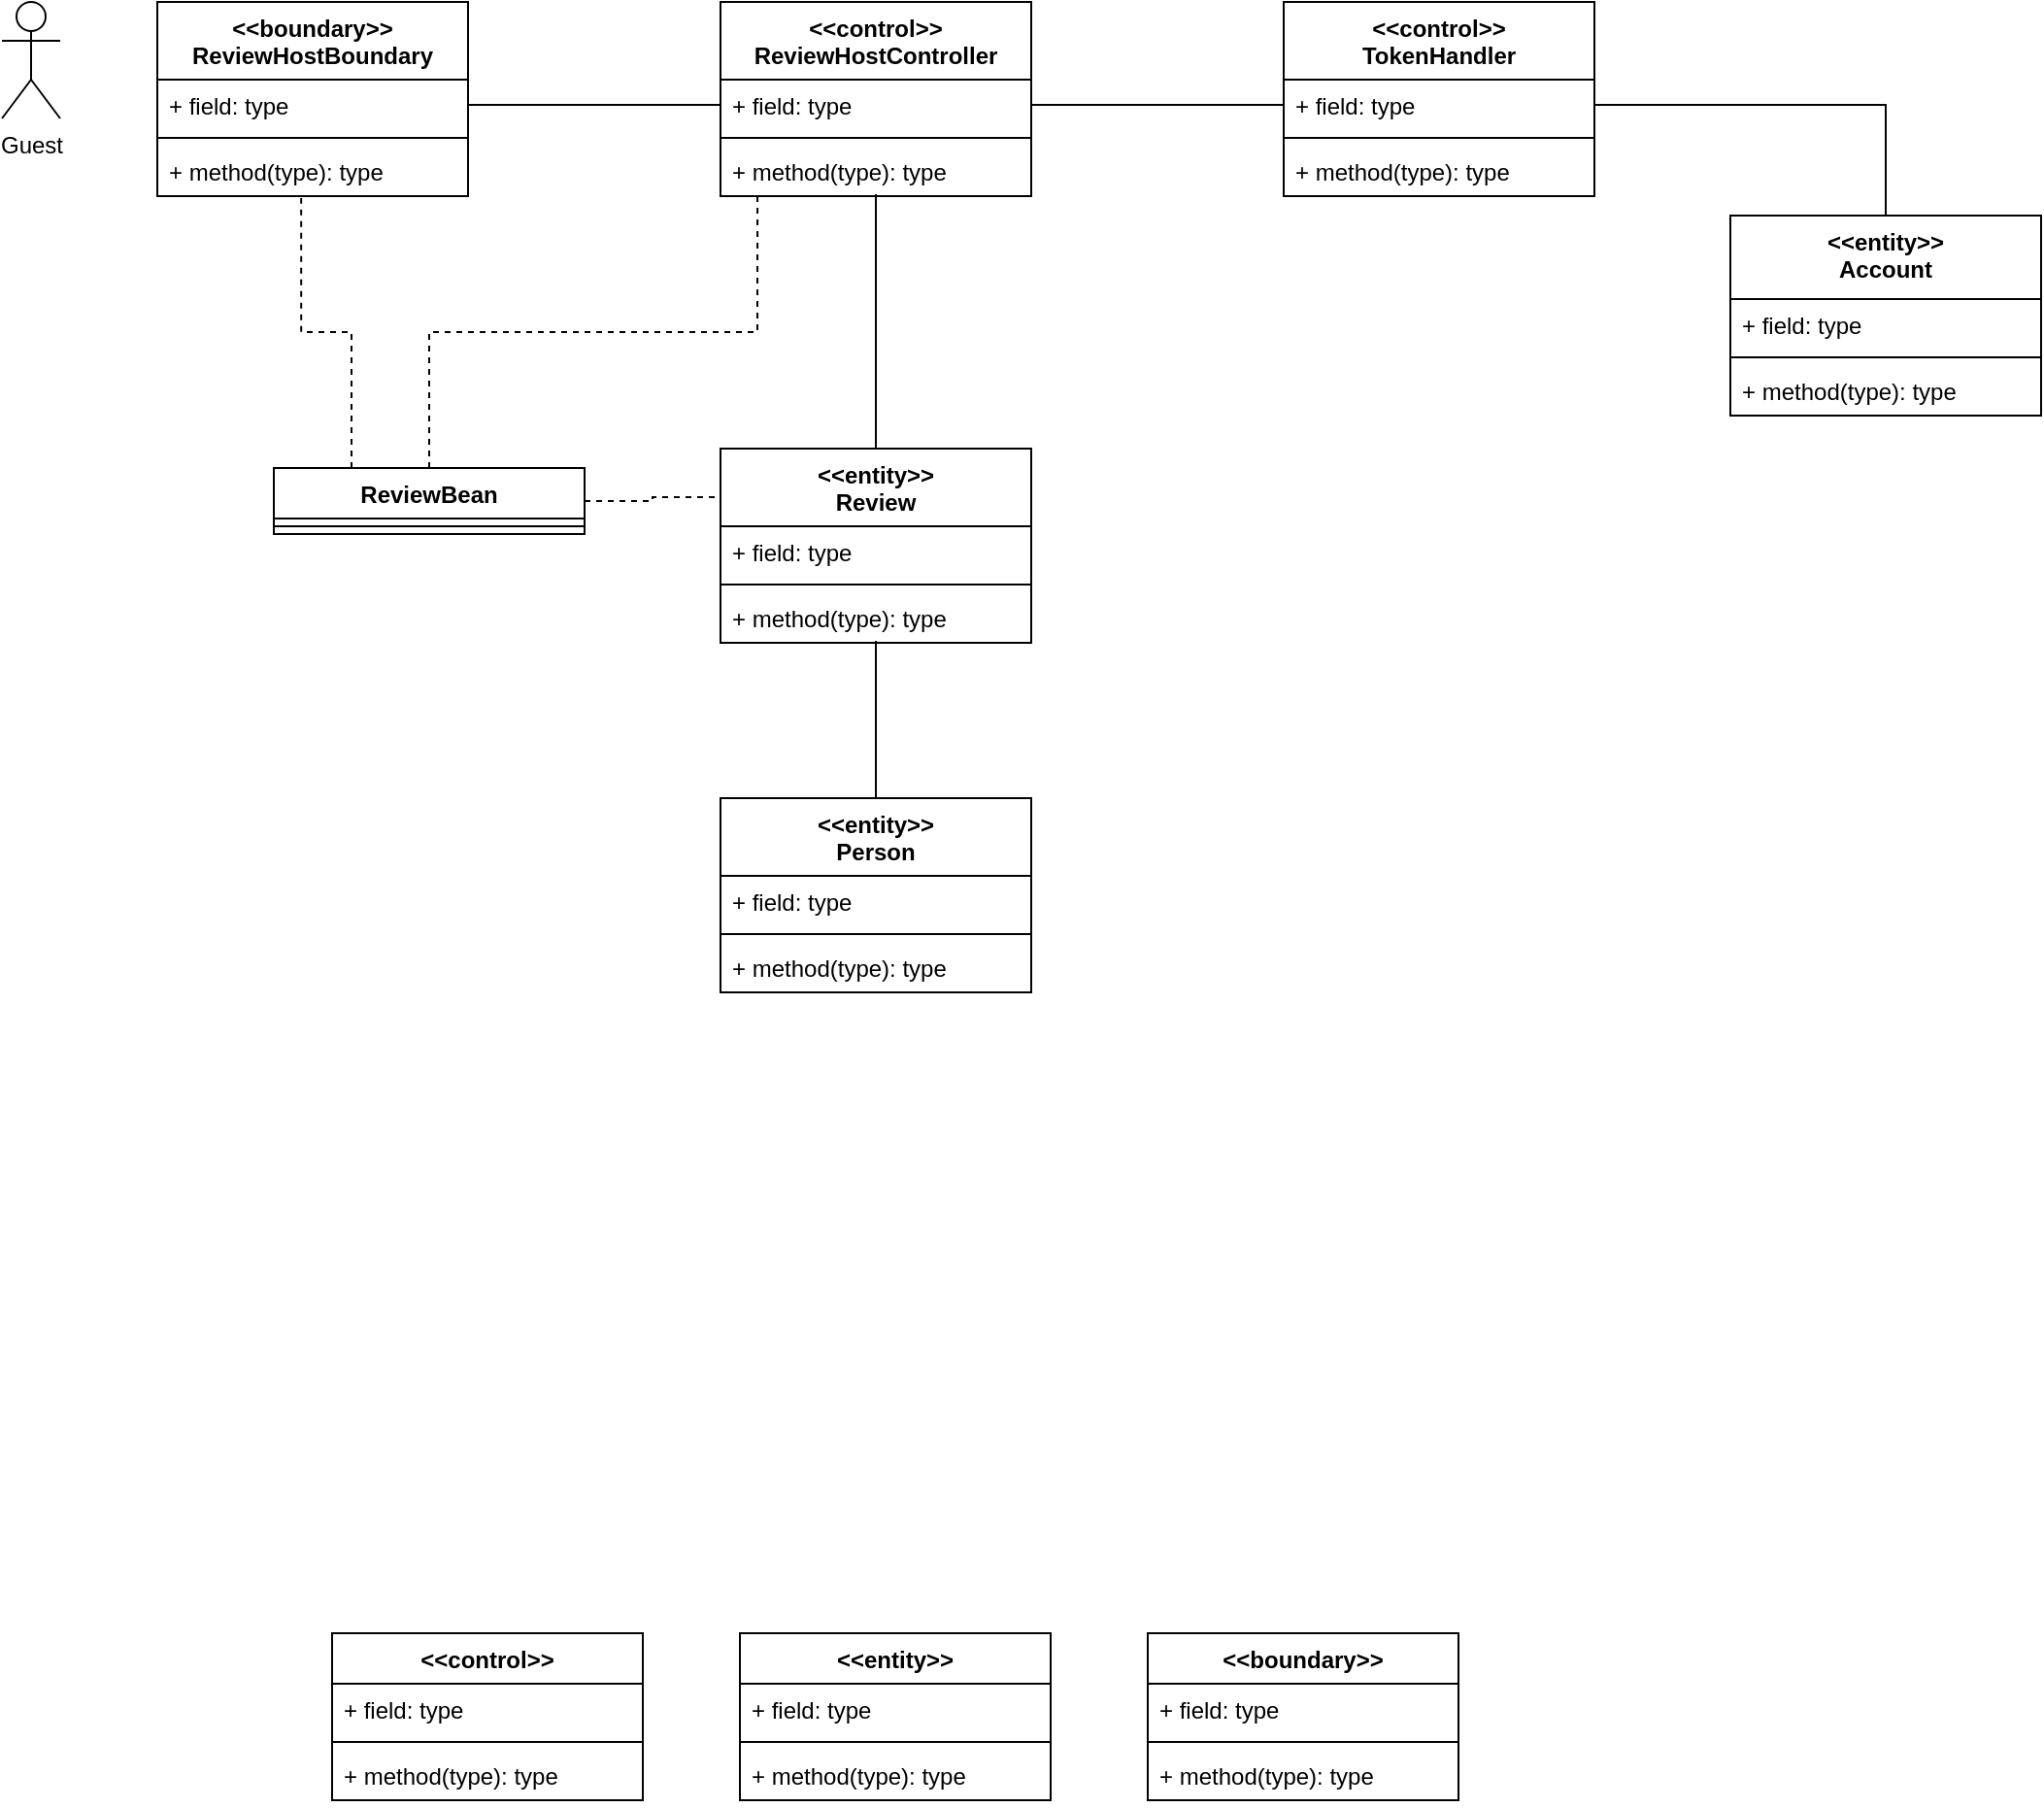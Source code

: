 <mxfile version="13.11.0" type="github">
  <diagram id="09jijmmeEL49xiMSb2o-" name="Page-1">
    <mxGraphModel dx="1422" dy="762" grid="1" gridSize="10" guides="1" tooltips="1" connect="1" arrows="1" fold="1" page="1" pageScale="1" pageWidth="1169" pageHeight="827" math="0" shadow="0">
      <root>
        <mxCell id="0" />
        <mxCell id="1" parent="0" />
        <mxCell id="6y5-j5oU-ejzdj9n5piP-1" value="&lt;&lt;control&gt;&gt;" style="swimlane;fontStyle=1;align=center;verticalAlign=top;childLayout=stackLayout;horizontal=1;startSize=26;horizontalStack=0;resizeParent=1;resizeParentMax=0;resizeLast=0;collapsible=1;marginBottom=0;" parent="1" vertex="1">
          <mxGeometry x="200" y="890" width="160" height="86" as="geometry" />
        </mxCell>
        <mxCell id="6y5-j5oU-ejzdj9n5piP-2" value="+ field: type" style="text;strokeColor=none;fillColor=none;align=left;verticalAlign=top;spacingLeft=4;spacingRight=4;overflow=hidden;rotatable=0;points=[[0,0.5],[1,0.5]];portConstraint=eastwest;" parent="6y5-j5oU-ejzdj9n5piP-1" vertex="1">
          <mxGeometry y="26" width="160" height="26" as="geometry" />
        </mxCell>
        <mxCell id="6y5-j5oU-ejzdj9n5piP-3" value="" style="line;strokeWidth=1;fillColor=none;align=left;verticalAlign=middle;spacingTop=-1;spacingLeft=3;spacingRight=3;rotatable=0;labelPosition=right;points=[];portConstraint=eastwest;" parent="6y5-j5oU-ejzdj9n5piP-1" vertex="1">
          <mxGeometry y="52" width="160" height="8" as="geometry" />
        </mxCell>
        <mxCell id="6y5-j5oU-ejzdj9n5piP-4" value="+ method(type): type" style="text;strokeColor=none;fillColor=none;align=left;verticalAlign=top;spacingLeft=4;spacingRight=4;overflow=hidden;rotatable=0;points=[[0,0.5],[1,0.5]];portConstraint=eastwest;" parent="6y5-j5oU-ejzdj9n5piP-1" vertex="1">
          <mxGeometry y="60" width="160" height="26" as="geometry" />
        </mxCell>
        <mxCell id="6y5-j5oU-ejzdj9n5piP-5" value="&lt;&lt;entity&gt;&gt;" style="swimlane;fontStyle=1;align=center;verticalAlign=top;childLayout=stackLayout;horizontal=1;startSize=26;horizontalStack=0;resizeParent=1;resizeParentMax=0;resizeLast=0;collapsible=1;marginBottom=0;" parent="1" vertex="1">
          <mxGeometry x="410" y="890" width="160" height="86" as="geometry" />
        </mxCell>
        <mxCell id="6y5-j5oU-ejzdj9n5piP-6" value="+ field: type" style="text;strokeColor=none;fillColor=none;align=left;verticalAlign=top;spacingLeft=4;spacingRight=4;overflow=hidden;rotatable=0;points=[[0,0.5],[1,0.5]];portConstraint=eastwest;" parent="6y5-j5oU-ejzdj9n5piP-5" vertex="1">
          <mxGeometry y="26" width="160" height="26" as="geometry" />
        </mxCell>
        <mxCell id="6y5-j5oU-ejzdj9n5piP-7" value="" style="line;strokeWidth=1;fillColor=none;align=left;verticalAlign=middle;spacingTop=-1;spacingLeft=3;spacingRight=3;rotatable=0;labelPosition=right;points=[];portConstraint=eastwest;" parent="6y5-j5oU-ejzdj9n5piP-5" vertex="1">
          <mxGeometry y="52" width="160" height="8" as="geometry" />
        </mxCell>
        <mxCell id="6y5-j5oU-ejzdj9n5piP-8" value="+ method(type): type" style="text;strokeColor=none;fillColor=none;align=left;verticalAlign=top;spacingLeft=4;spacingRight=4;overflow=hidden;rotatable=0;points=[[0,0.5],[1,0.5]];portConstraint=eastwest;" parent="6y5-j5oU-ejzdj9n5piP-5" vertex="1">
          <mxGeometry y="60" width="160" height="26" as="geometry" />
        </mxCell>
        <mxCell id="6y5-j5oU-ejzdj9n5piP-9" value="&lt;&lt;boundary&gt;&gt;" style="swimlane;fontStyle=1;align=center;verticalAlign=top;childLayout=stackLayout;horizontal=1;startSize=26;horizontalStack=0;resizeParent=1;resizeParentMax=0;resizeLast=0;collapsible=1;marginBottom=0;" parent="1" vertex="1">
          <mxGeometry x="620" y="890" width="160" height="86" as="geometry" />
        </mxCell>
        <mxCell id="6y5-j5oU-ejzdj9n5piP-10" value="+ field: type" style="text;strokeColor=none;fillColor=none;align=left;verticalAlign=top;spacingLeft=4;spacingRight=4;overflow=hidden;rotatable=0;points=[[0,0.5],[1,0.5]];portConstraint=eastwest;" parent="6y5-j5oU-ejzdj9n5piP-9" vertex="1">
          <mxGeometry y="26" width="160" height="26" as="geometry" />
        </mxCell>
        <mxCell id="6y5-j5oU-ejzdj9n5piP-11" value="" style="line;strokeWidth=1;fillColor=none;align=left;verticalAlign=middle;spacingTop=-1;spacingLeft=3;spacingRight=3;rotatable=0;labelPosition=right;points=[];portConstraint=eastwest;" parent="6y5-j5oU-ejzdj9n5piP-9" vertex="1">
          <mxGeometry y="52" width="160" height="8" as="geometry" />
        </mxCell>
        <mxCell id="6y5-j5oU-ejzdj9n5piP-12" value="+ method(type): type" style="text;strokeColor=none;fillColor=none;align=left;verticalAlign=top;spacingLeft=4;spacingRight=4;overflow=hidden;rotatable=0;points=[[0,0.5],[1,0.5]];portConstraint=eastwest;" parent="6y5-j5oU-ejzdj9n5piP-9" vertex="1">
          <mxGeometry y="60" width="160" height="26" as="geometry" />
        </mxCell>
        <mxCell id="DUrG6-pXYDQIY_fJw-mi-1" style="edgeStyle=orthogonalEdgeStyle;rounded=0;orthogonalLoop=1;jettySize=auto;html=1;exitX=0.5;exitY=0;exitDx=0;exitDy=0;entryX=0.119;entryY=1;entryDx=0;entryDy=0;entryPerimeter=0;dashed=1;endArrow=none;endFill=0;" edge="1" parent="1" source="DUrG6-pXYDQIY_fJw-mi-4" target="DUrG6-pXYDQIY_fJw-mi-14">
          <mxGeometry relative="1" as="geometry" />
        </mxCell>
        <mxCell id="DUrG6-pXYDQIY_fJw-mi-2" style="edgeStyle=orthogonalEdgeStyle;rounded=0;orthogonalLoop=1;jettySize=auto;html=1;exitX=0.25;exitY=0;exitDx=0;exitDy=0;entryX=0.463;entryY=1.038;entryDx=0;entryDy=0;entryPerimeter=0;dashed=1;endArrow=none;endFill=0;" edge="1" parent="1" source="DUrG6-pXYDQIY_fJw-mi-4" target="DUrG6-pXYDQIY_fJw-mi-10">
          <mxGeometry relative="1" as="geometry" />
        </mxCell>
        <mxCell id="DUrG6-pXYDQIY_fJw-mi-3" style="edgeStyle=orthogonalEdgeStyle;rounded=0;orthogonalLoop=1;jettySize=auto;html=1;exitX=1;exitY=0.5;exitDx=0;exitDy=0;entryX=0;entryY=0.25;entryDx=0;entryDy=0;dashed=1;endArrow=none;endFill=0;" edge="1" parent="1" source="DUrG6-pXYDQIY_fJw-mi-4" target="DUrG6-pXYDQIY_fJw-mi-16">
          <mxGeometry relative="1" as="geometry" />
        </mxCell>
        <mxCell id="DUrG6-pXYDQIY_fJw-mi-4" value="ReviewBean" style="swimlane;fontStyle=1;align=center;verticalAlign=top;childLayout=stackLayout;horizontal=1;startSize=26;horizontalStack=0;resizeParent=1;resizeParentMax=0;resizeLast=0;collapsible=1;marginBottom=0;" vertex="1" parent="1">
          <mxGeometry x="170" y="290" width="160" height="34" as="geometry" />
        </mxCell>
        <mxCell id="DUrG6-pXYDQIY_fJw-mi-5" value="" style="line;strokeWidth=1;fillColor=none;align=left;verticalAlign=middle;spacingTop=-1;spacingLeft=3;spacingRight=3;rotatable=0;labelPosition=right;points=[];portConstraint=eastwest;" vertex="1" parent="DUrG6-pXYDQIY_fJw-mi-4">
          <mxGeometry y="26" width="160" height="8" as="geometry" />
        </mxCell>
        <mxCell id="DUrG6-pXYDQIY_fJw-mi-6" value="Guest" style="shape=umlActor;verticalLabelPosition=bottom;verticalAlign=top;html=1;outlineConnect=0;" vertex="1" parent="1">
          <mxGeometry x="30" y="50" width="30" height="60" as="geometry" />
        </mxCell>
        <mxCell id="DUrG6-pXYDQIY_fJw-mi-7" value="&lt;&lt;boundary&gt;&gt;&#xa;ReviewHostBoundary" style="swimlane;fontStyle=1;align=center;verticalAlign=top;childLayout=stackLayout;horizontal=1;startSize=40;horizontalStack=0;resizeParent=1;resizeParentMax=0;resizeLast=0;collapsible=1;marginBottom=0;" vertex="1" parent="1">
          <mxGeometry x="110" y="50" width="160" height="100" as="geometry" />
        </mxCell>
        <mxCell id="DUrG6-pXYDQIY_fJw-mi-8" value="+ field: type" style="text;strokeColor=none;fillColor=none;align=left;verticalAlign=top;spacingLeft=4;spacingRight=4;overflow=hidden;rotatable=0;points=[[0,0.5],[1,0.5]];portConstraint=eastwest;" vertex="1" parent="DUrG6-pXYDQIY_fJw-mi-7">
          <mxGeometry y="40" width="160" height="26" as="geometry" />
        </mxCell>
        <mxCell id="DUrG6-pXYDQIY_fJw-mi-9" value="" style="line;strokeWidth=1;fillColor=none;align=left;verticalAlign=middle;spacingTop=-1;spacingLeft=3;spacingRight=3;rotatable=0;labelPosition=right;points=[];portConstraint=eastwest;" vertex="1" parent="DUrG6-pXYDQIY_fJw-mi-7">
          <mxGeometry y="66" width="160" height="8" as="geometry" />
        </mxCell>
        <mxCell id="DUrG6-pXYDQIY_fJw-mi-10" value="+ method(type): type" style="text;strokeColor=none;fillColor=none;align=left;verticalAlign=top;spacingLeft=4;spacingRight=4;overflow=hidden;rotatable=0;points=[[0,0.5],[1,0.5]];portConstraint=eastwest;" vertex="1" parent="DUrG6-pXYDQIY_fJw-mi-7">
          <mxGeometry y="74" width="160" height="26" as="geometry" />
        </mxCell>
        <mxCell id="DUrG6-pXYDQIY_fJw-mi-11" value="&lt;&lt;control&gt;&gt;&#xa;ReviewHostController" style="swimlane;fontStyle=1;align=center;verticalAlign=top;childLayout=stackLayout;horizontal=1;startSize=40;horizontalStack=0;resizeParent=1;resizeParentMax=0;resizeLast=0;collapsible=1;marginBottom=0;" vertex="1" parent="1">
          <mxGeometry x="400" y="50" width="160" height="100" as="geometry" />
        </mxCell>
        <mxCell id="DUrG6-pXYDQIY_fJw-mi-12" value="+ field: type" style="text;strokeColor=none;fillColor=none;align=left;verticalAlign=top;spacingLeft=4;spacingRight=4;overflow=hidden;rotatable=0;points=[[0,0.5],[1,0.5]];portConstraint=eastwest;" vertex="1" parent="DUrG6-pXYDQIY_fJw-mi-11">
          <mxGeometry y="40" width="160" height="26" as="geometry" />
        </mxCell>
        <mxCell id="DUrG6-pXYDQIY_fJw-mi-13" value="" style="line;strokeWidth=1;fillColor=none;align=left;verticalAlign=middle;spacingTop=-1;spacingLeft=3;spacingRight=3;rotatable=0;labelPosition=right;points=[];portConstraint=eastwest;" vertex="1" parent="DUrG6-pXYDQIY_fJw-mi-11">
          <mxGeometry y="66" width="160" height="8" as="geometry" />
        </mxCell>
        <mxCell id="DUrG6-pXYDQIY_fJw-mi-14" value="+ method(type): type" style="text;strokeColor=none;fillColor=none;align=left;verticalAlign=top;spacingLeft=4;spacingRight=4;overflow=hidden;rotatable=0;points=[[0,0.5],[1,0.5]];portConstraint=eastwest;" vertex="1" parent="DUrG6-pXYDQIY_fJw-mi-11">
          <mxGeometry y="74" width="160" height="26" as="geometry" />
        </mxCell>
        <mxCell id="DUrG6-pXYDQIY_fJw-mi-15" style="edgeStyle=orthogonalEdgeStyle;rounded=0;orthogonalLoop=1;jettySize=auto;html=1;entryX=0.5;entryY=0.962;entryDx=0;entryDy=0;entryPerimeter=0;endArrow=none;endFill=0;" edge="1" parent="1" source="DUrG6-pXYDQIY_fJw-mi-16" target="DUrG6-pXYDQIY_fJw-mi-14">
          <mxGeometry relative="1" as="geometry" />
        </mxCell>
        <mxCell id="DUrG6-pXYDQIY_fJw-mi-16" value="&lt;&lt;entity&gt;&gt;&#xa;Review" style="swimlane;fontStyle=1;align=center;verticalAlign=top;childLayout=stackLayout;horizontal=1;startSize=40;horizontalStack=0;resizeParent=1;resizeParentMax=0;resizeLast=0;collapsible=1;marginBottom=0;" vertex="1" parent="1">
          <mxGeometry x="400" y="280" width="160" height="100" as="geometry" />
        </mxCell>
        <mxCell id="DUrG6-pXYDQIY_fJw-mi-17" value="+ field: type" style="text;strokeColor=none;fillColor=none;align=left;verticalAlign=top;spacingLeft=4;spacingRight=4;overflow=hidden;rotatable=0;points=[[0,0.5],[1,0.5]];portConstraint=eastwest;" vertex="1" parent="DUrG6-pXYDQIY_fJw-mi-16">
          <mxGeometry y="40" width="160" height="26" as="geometry" />
        </mxCell>
        <mxCell id="DUrG6-pXYDQIY_fJw-mi-18" value="" style="line;strokeWidth=1;fillColor=none;align=left;verticalAlign=middle;spacingTop=-1;spacingLeft=3;spacingRight=3;rotatable=0;labelPosition=right;points=[];portConstraint=eastwest;" vertex="1" parent="DUrG6-pXYDQIY_fJw-mi-16">
          <mxGeometry y="66" width="160" height="8" as="geometry" />
        </mxCell>
        <mxCell id="DUrG6-pXYDQIY_fJw-mi-19" value="+ method(type): type" style="text;strokeColor=none;fillColor=none;align=left;verticalAlign=top;spacingLeft=4;spacingRight=4;overflow=hidden;rotatable=0;points=[[0,0.5],[1,0.5]];portConstraint=eastwest;" vertex="1" parent="DUrG6-pXYDQIY_fJw-mi-16">
          <mxGeometry y="74" width="160" height="26" as="geometry" />
        </mxCell>
        <mxCell id="DUrG6-pXYDQIY_fJw-mi-20" style="edgeStyle=orthogonalEdgeStyle;rounded=0;orthogonalLoop=1;jettySize=auto;html=1;entryX=0.5;entryY=0.962;entryDx=0;entryDy=0;entryPerimeter=0;endArrow=none;endFill=0;" edge="1" parent="1" source="DUrG6-pXYDQIY_fJw-mi-21" target="DUrG6-pXYDQIY_fJw-mi-19">
          <mxGeometry relative="1" as="geometry" />
        </mxCell>
        <mxCell id="DUrG6-pXYDQIY_fJw-mi-21" value="&lt;&lt;entity&gt;&gt;&#xa;Person" style="swimlane;fontStyle=1;align=center;verticalAlign=top;childLayout=stackLayout;horizontal=1;startSize=40;horizontalStack=0;resizeParent=1;resizeParentMax=0;resizeLast=0;collapsible=1;marginBottom=0;" vertex="1" parent="1">
          <mxGeometry x="400" y="460" width="160" height="100" as="geometry" />
        </mxCell>
        <mxCell id="DUrG6-pXYDQIY_fJw-mi-22" value="+ field: type" style="text;strokeColor=none;fillColor=none;align=left;verticalAlign=top;spacingLeft=4;spacingRight=4;overflow=hidden;rotatable=0;points=[[0,0.5],[1,0.5]];portConstraint=eastwest;" vertex="1" parent="DUrG6-pXYDQIY_fJw-mi-21">
          <mxGeometry y="40" width="160" height="26" as="geometry" />
        </mxCell>
        <mxCell id="DUrG6-pXYDQIY_fJw-mi-23" value="" style="line;strokeWidth=1;fillColor=none;align=left;verticalAlign=middle;spacingTop=-1;spacingLeft=3;spacingRight=3;rotatable=0;labelPosition=right;points=[];portConstraint=eastwest;" vertex="1" parent="DUrG6-pXYDQIY_fJw-mi-21">
          <mxGeometry y="66" width="160" height="8" as="geometry" />
        </mxCell>
        <mxCell id="DUrG6-pXYDQIY_fJw-mi-24" value="+ method(type): type" style="text;strokeColor=none;fillColor=none;align=left;verticalAlign=top;spacingLeft=4;spacingRight=4;overflow=hidden;rotatable=0;points=[[0,0.5],[1,0.5]];portConstraint=eastwest;" vertex="1" parent="DUrG6-pXYDQIY_fJw-mi-21">
          <mxGeometry y="74" width="160" height="26" as="geometry" />
        </mxCell>
        <mxCell id="DUrG6-pXYDQIY_fJw-mi-25" style="edgeStyle=orthogonalEdgeStyle;rounded=0;orthogonalLoop=1;jettySize=auto;html=1;exitX=1;exitY=0.5;exitDx=0;exitDy=0;entryX=0;entryY=0.5;entryDx=0;entryDy=0;endArrow=none;endFill=0;" edge="1" parent="1" source="DUrG6-pXYDQIY_fJw-mi-8" target="DUrG6-pXYDQIY_fJw-mi-12">
          <mxGeometry relative="1" as="geometry" />
        </mxCell>
        <mxCell id="DUrG6-pXYDQIY_fJw-mi-26" value="&lt;&lt;entity&gt;&gt;&#xa;Account" style="swimlane;fontStyle=1;align=center;verticalAlign=top;childLayout=stackLayout;horizontal=1;startSize=43;horizontalStack=0;resizeParent=1;resizeParentMax=0;resizeLast=0;collapsible=1;marginBottom=0;" vertex="1" parent="1">
          <mxGeometry x="920" y="160" width="160" height="103" as="geometry" />
        </mxCell>
        <mxCell id="DUrG6-pXYDQIY_fJw-mi-27" value="+ field: type" style="text;strokeColor=none;fillColor=none;align=left;verticalAlign=top;spacingLeft=4;spacingRight=4;overflow=hidden;rotatable=0;points=[[0,0.5],[1,0.5]];portConstraint=eastwest;" vertex="1" parent="DUrG6-pXYDQIY_fJw-mi-26">
          <mxGeometry y="43" width="160" height="26" as="geometry" />
        </mxCell>
        <mxCell id="DUrG6-pXYDQIY_fJw-mi-28" value="" style="line;strokeWidth=1;fillColor=none;align=left;verticalAlign=middle;spacingTop=-1;spacingLeft=3;spacingRight=3;rotatable=0;labelPosition=right;points=[];portConstraint=eastwest;" vertex="1" parent="DUrG6-pXYDQIY_fJw-mi-26">
          <mxGeometry y="69" width="160" height="8" as="geometry" />
        </mxCell>
        <mxCell id="DUrG6-pXYDQIY_fJw-mi-29" value="+ method(type): type" style="text;strokeColor=none;fillColor=none;align=left;verticalAlign=top;spacingLeft=4;spacingRight=4;overflow=hidden;rotatable=0;points=[[0,0.5],[1,0.5]];portConstraint=eastwest;" vertex="1" parent="DUrG6-pXYDQIY_fJw-mi-26">
          <mxGeometry y="77" width="160" height="26" as="geometry" />
        </mxCell>
        <mxCell id="DUrG6-pXYDQIY_fJw-mi-30" value="&lt;&lt;control&gt;&gt;&#xa;TokenHandler" style="swimlane;fontStyle=1;align=center;verticalAlign=top;childLayout=stackLayout;horizontal=1;startSize=40;horizontalStack=0;resizeParent=1;resizeParentMax=0;resizeLast=0;collapsible=1;marginBottom=0;" vertex="1" parent="1">
          <mxGeometry x="690" y="50" width="160" height="100" as="geometry" />
        </mxCell>
        <mxCell id="DUrG6-pXYDQIY_fJw-mi-31" value="+ field: type" style="text;strokeColor=none;fillColor=none;align=left;verticalAlign=top;spacingLeft=4;spacingRight=4;overflow=hidden;rotatable=0;points=[[0,0.5],[1,0.5]];portConstraint=eastwest;" vertex="1" parent="DUrG6-pXYDQIY_fJw-mi-30">
          <mxGeometry y="40" width="160" height="26" as="geometry" />
        </mxCell>
        <mxCell id="DUrG6-pXYDQIY_fJw-mi-32" value="" style="line;strokeWidth=1;fillColor=none;align=left;verticalAlign=middle;spacingTop=-1;spacingLeft=3;spacingRight=3;rotatable=0;labelPosition=right;points=[];portConstraint=eastwest;" vertex="1" parent="DUrG6-pXYDQIY_fJw-mi-30">
          <mxGeometry y="66" width="160" height="8" as="geometry" />
        </mxCell>
        <mxCell id="DUrG6-pXYDQIY_fJw-mi-33" value="+ method(type): type" style="text;strokeColor=none;fillColor=none;align=left;verticalAlign=top;spacingLeft=4;spacingRight=4;overflow=hidden;rotatable=0;points=[[0,0.5],[1,0.5]];portConstraint=eastwest;" vertex="1" parent="DUrG6-pXYDQIY_fJw-mi-30">
          <mxGeometry y="74" width="160" height="26" as="geometry" />
        </mxCell>
        <mxCell id="DUrG6-pXYDQIY_fJw-mi-34" style="edgeStyle=orthogonalEdgeStyle;rounded=0;orthogonalLoop=1;jettySize=auto;html=1;entryX=0.5;entryY=0;entryDx=0;entryDy=0;endArrow=none;endFill=0;" edge="1" parent="1" source="DUrG6-pXYDQIY_fJw-mi-31" target="DUrG6-pXYDQIY_fJw-mi-26">
          <mxGeometry relative="1" as="geometry" />
        </mxCell>
        <mxCell id="DUrG6-pXYDQIY_fJw-mi-35" style="edgeStyle=orthogonalEdgeStyle;rounded=0;orthogonalLoop=1;jettySize=auto;html=1;entryX=0;entryY=0.5;entryDx=0;entryDy=0;endArrow=none;endFill=0;" edge="1" parent="1" source="DUrG6-pXYDQIY_fJw-mi-12" target="DUrG6-pXYDQIY_fJw-mi-31">
          <mxGeometry relative="1" as="geometry" />
        </mxCell>
      </root>
    </mxGraphModel>
  </diagram>
</mxfile>
